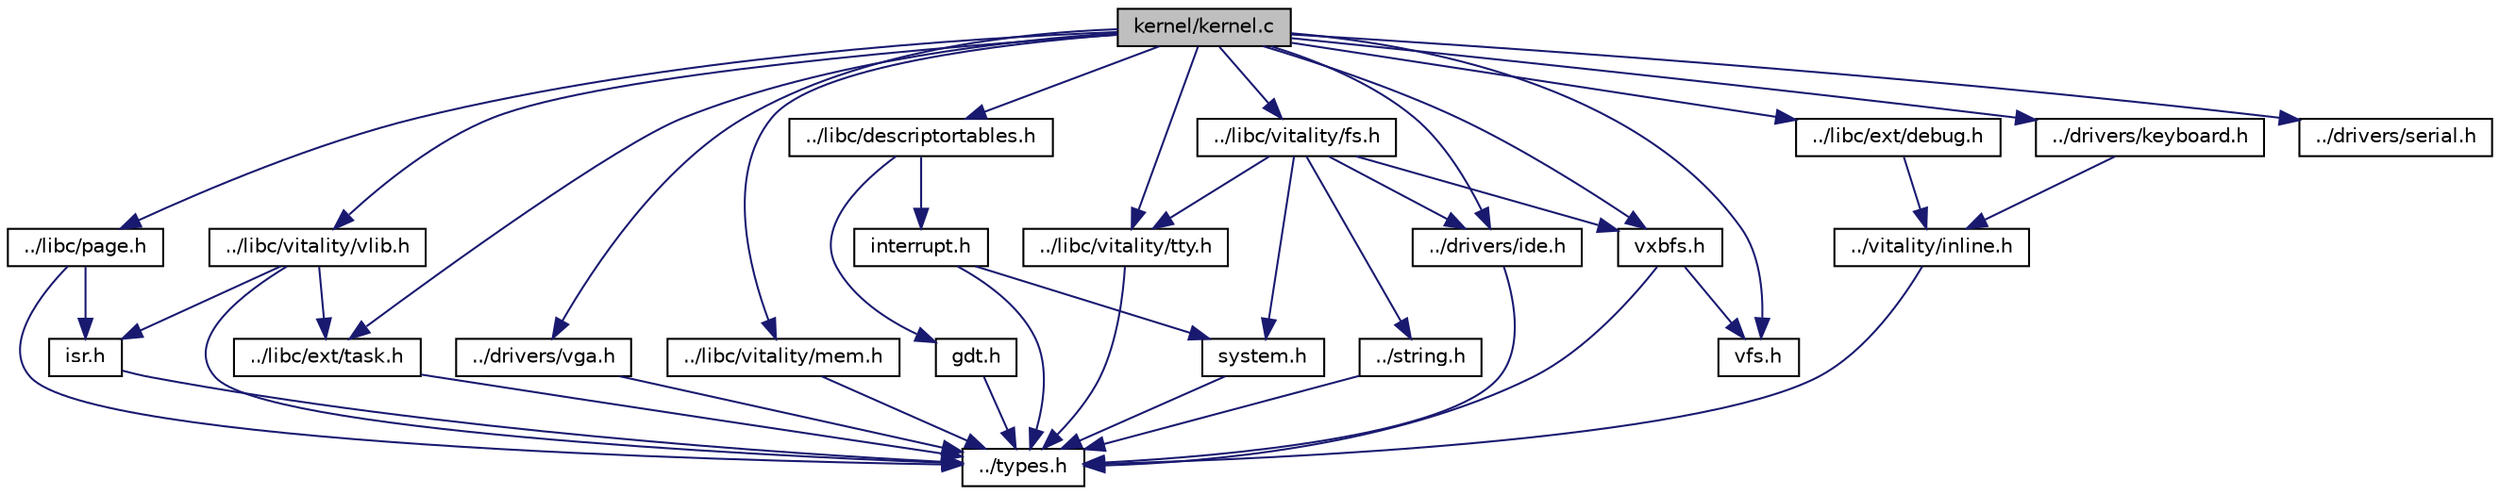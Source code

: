 digraph "kernel/kernel.c"
{
  edge [fontname="Helvetica",fontsize="10",labelfontname="Helvetica",labelfontsize="10"];
  node [fontname="Helvetica",fontsize="10",shape=record];
  Node0 [label="kernel/kernel.c",height=0.2,width=0.4,color="black", fillcolor="grey75", style="filled", fontcolor="black"];
  Node0 -> Node1 [color="midnightblue",fontsize="10",style="solid"];
  Node1 [label="../libc/vitality/tty.h",height=0.2,width=0.4,color="black", fillcolor="white", style="filled",URL="$a00170.html"];
  Node1 -> Node2 [color="midnightblue",fontsize="10",style="solid"];
  Node2 [label="../types.h",height=0.2,width=0.4,color="black", fillcolor="white", style="filled",URL="$a00134.html"];
  Node0 -> Node3 [color="midnightblue",fontsize="10",style="solid"];
  Node3 [label="../libc/descriptortables.h",height=0.2,width=0.4,color="black", fillcolor="white", style="filled",URL="$a00068.html"];
  Node3 -> Node4 [color="midnightblue",fontsize="10",style="solid"];
  Node4 [label="gdt.h",height=0.2,width=0.4,color="black", fillcolor="white", style="filled",URL="$a00098.html"];
  Node4 -> Node2 [color="midnightblue",fontsize="10",style="solid"];
  Node3 -> Node5 [color="midnightblue",fontsize="10",style="solid"];
  Node5 [label="interrupt.h",height=0.2,width=0.4,color="black", fillcolor="white", style="filled",URL="$a00104.html"];
  Node5 -> Node2 [color="midnightblue",fontsize="10",style="solid"];
  Node5 -> Node6 [color="midnightblue",fontsize="10",style="solid"];
  Node6 [label="system.h",height=0.2,width=0.4,color="black", fillcolor="white", style="filled",URL="$a00128.html"];
  Node6 -> Node2 [color="midnightblue",fontsize="10",style="solid"];
  Node0 -> Node7 [color="midnightblue",fontsize="10",style="solid"];
  Node7 [label="../libc/page.h",height=0.2,width=0.4,color="black", fillcolor="white", style="filled",URL="$a00116.html"];
  Node7 -> Node8 [color="midnightblue",fontsize="10",style="solid"];
  Node8 [label="isr.h",height=0.2,width=0.4,color="black", fillcolor="white", style="filled",URL="$a00110.html"];
  Node8 -> Node2 [color="midnightblue",fontsize="10",style="solid"];
  Node7 -> Node2 [color="midnightblue",fontsize="10",style="solid"];
  Node0 -> Node9 [color="midnightblue",fontsize="10",style="solid"];
  Node9 [label="../libc/ext/debug.h",height=0.2,width=0.4,color="black", fillcolor="white", style="filled",URL="$a00074.html"];
  Node9 -> Node10 [color="midnightblue",fontsize="10",style="solid"];
  Node10 [label="../vitality/inline.h",height=0.2,width=0.4,color="black", fillcolor="white", style="filled",URL="$a00158.html"];
  Node10 -> Node2 [color="midnightblue",fontsize="10",style="solid"];
  Node0 -> Node11 [color="midnightblue",fontsize="10",style="solid"];
  Node11 [label="../drivers/vga.h",height=0.2,width=0.4,color="black", fillcolor="white", style="filled",URL="$a00059.html"];
  Node11 -> Node2 [color="midnightblue",fontsize="10",style="solid"];
  Node0 -> Node12 [color="midnightblue",fontsize="10",style="solid"];
  Node12 [label="../libc/ext/task.h",height=0.2,width=0.4,color="black", fillcolor="white", style="filled",URL="$a00086.html"];
  Node12 -> Node2 [color="midnightblue",fontsize="10",style="solid"];
  Node0 -> Node13 [color="midnightblue",fontsize="10",style="solid"];
  Node13 [label="../libc/vitality/mem.h",height=0.2,width=0.4,color="black", fillcolor="white", style="filled",URL="$a00164.html"];
  Node13 -> Node2 [color="midnightblue",fontsize="10",style="solid"];
  Node0 -> Node14 [color="midnightblue",fontsize="10",style="solid"];
  Node14 [label="../libc/vitality/vlib.h",height=0.2,width=0.4,color="black", fillcolor="white", style="filled",URL="$a00188.html"];
  Node14 -> Node2 [color="midnightblue",fontsize="10",style="solid"];
  Node14 -> Node12 [color="midnightblue",fontsize="10",style="solid"];
  Node14 -> Node8 [color="midnightblue",fontsize="10",style="solid"];
  Node0 -> Node15 [color="midnightblue",fontsize="10",style="solid"];
  Node15 [label="../drivers/ide.h",height=0.2,width=0.4,color="black", fillcolor="white", style="filled",URL="$a00035.html"];
  Node15 -> Node2 [color="midnightblue",fontsize="10",style="solid"];
  Node0 -> Node16 [color="midnightblue",fontsize="10",style="solid"];
  Node16 [label="../libc/vitality/fs.h",height=0.2,width=0.4,color="black", fillcolor="white", style="filled",URL="$a00146.html"];
  Node16 -> Node15 [color="midnightblue",fontsize="10",style="solid"];
  Node16 -> Node6 [color="midnightblue",fontsize="10",style="solid"];
  Node16 -> Node1 [color="midnightblue",fontsize="10",style="solid"];
  Node16 -> Node17 [color="midnightblue",fontsize="10",style="solid"];
  Node17 [label="../string.h",height=0.2,width=0.4,color="black", fillcolor="white", style="filled",URL="$a00122.html"];
  Node17 -> Node2 [color="midnightblue",fontsize="10",style="solid"];
  Node16 -> Node18 [color="midnightblue",fontsize="10",style="solid"];
  Node18 [label="vxbfs.h",height=0.2,width=0.4,color="black", fillcolor="white", style="filled",URL="$a00194.html"];
  Node18 -> Node2 [color="midnightblue",fontsize="10",style="solid"];
  Node18 -> Node19 [color="midnightblue",fontsize="10",style="solid"];
  Node19 [label="vfs.h",height=0.2,width=0.4,color="black", fillcolor="white", style="filled",URL="$a00179.html"];
  Node0 -> Node18 [color="midnightblue",fontsize="10",style="solid"];
  Node0 -> Node19 [color="midnightblue",fontsize="10",style="solid"];
  Node0 -> Node20 [color="midnightblue",fontsize="10",style="solid"];
  Node20 [label="../drivers/keyboard.h",height=0.2,width=0.4,color="black", fillcolor="white", style="filled",URL="$a00041.html"];
  Node20 -> Node10 [color="midnightblue",fontsize="10",style="solid"];
  Node0 -> Node21 [color="midnightblue",fontsize="10",style="solid"];
  Node21 [label="../drivers/serial.h",height=0.2,width=0.4,color="black", fillcolor="white", style="filled",URL="$a00053.html"];
}

